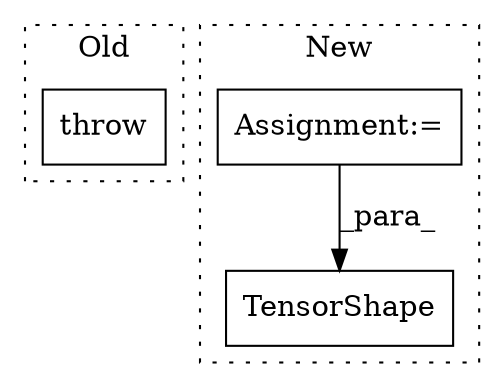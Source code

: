digraph G {
subgraph cluster0 {
1 [label="throw" a="53" s="2645" l="6" shape="box"];
label = "Old";
style="dotted";
}
subgraph cluster1 {
2 [label="TensorShape" a="32" s="2389,2407" l="12,1" shape="box"];
3 [label="Assignment:=" a="7" s="2343" l="6" shape="box"];
label = "New";
style="dotted";
}
3 -> 2 [label="_para_"];
}